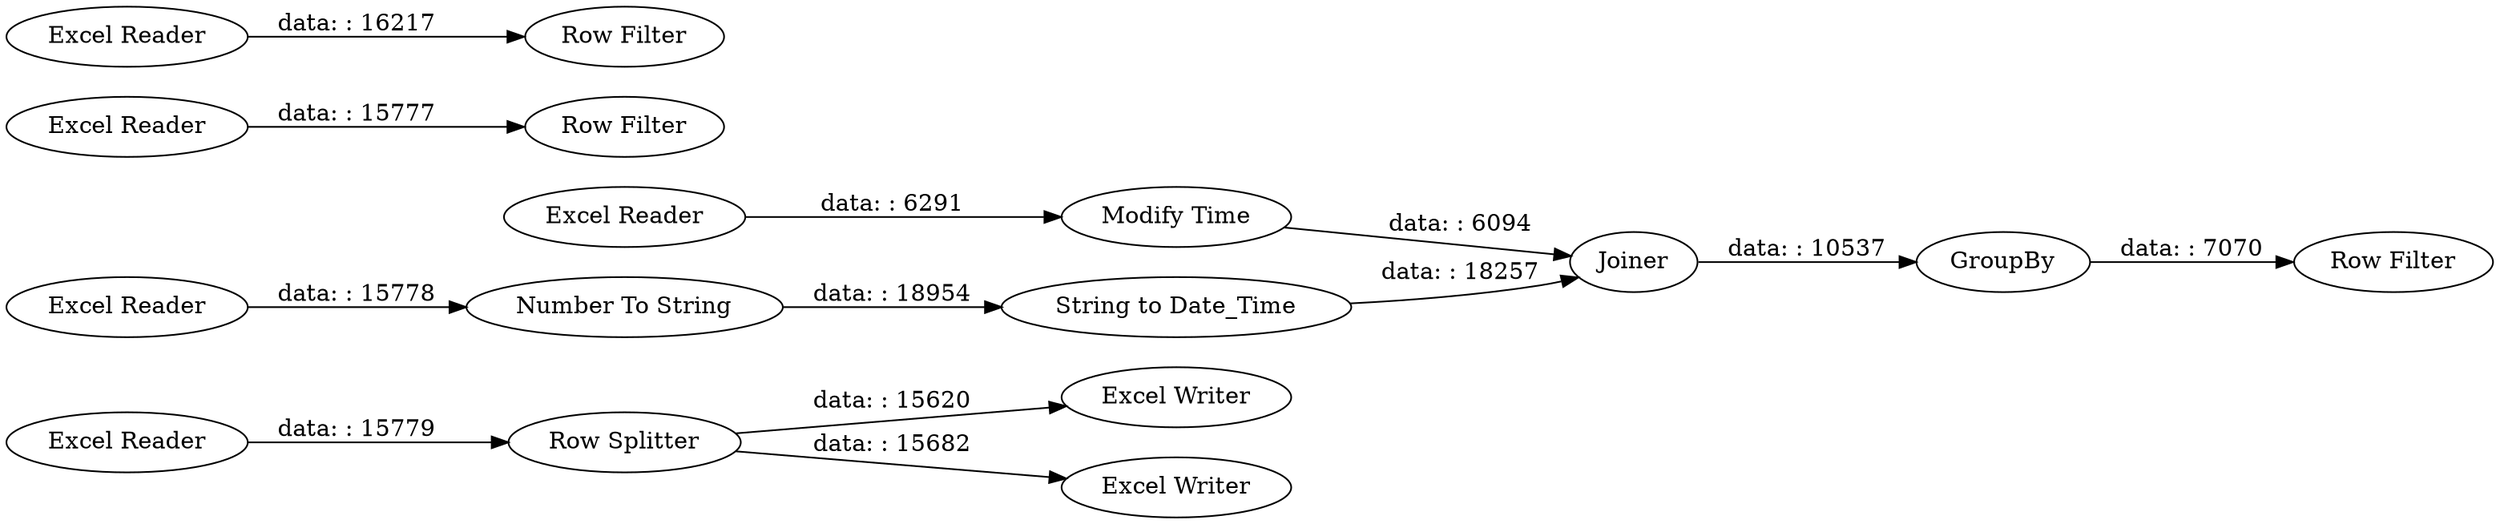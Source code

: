 digraph {
	"2713283481122722366_23" [label="Row Splitter"]
	"2713283481122722366_14" [label="Number To String"]
	"2713283481122722366_18" [label=GroupBy]
	"2713283481122722366_22" [label="Excel Reader"]
	"2713283481122722366_16" [label="Excel Reader"]
	"2713283481122722366_17" [label=Joiner]
	"2713283481122722366_2" [label="Row Filter"]
	"2713283481122722366_24" [label="Excel Writer"]
	"2713283481122722366_1" [label="Excel Reader"]
	"2713283481122722366_15" [label="String to Date_Time"]
	"2713283481122722366_25" [label="Excel Writer"]
	"2713283481122722366_21" [label="Row Filter"]
	"2713283481122722366_19" [label="Row Filter"]
	"2713283481122722366_20" [label="Excel Reader"]
	"2713283481122722366_12" [label="Modify Time"]
	"2713283481122722366_13" [label="Excel Reader"]
	"2713283481122722366_18" -> "2713283481122722366_19" [label="data: : 7070"]
	"2713283481122722366_13" -> "2713283481122722366_14" [label="data: : 15778"]
	"2713283481122722366_22" -> "2713283481122722366_23" [label="data: : 15779"]
	"2713283481122722366_14" -> "2713283481122722366_15" [label="data: : 18954"]
	"2713283481122722366_17" -> "2713283481122722366_18" [label="data: : 10537"]
	"2713283481122722366_1" -> "2713283481122722366_2" [label="data: : 15777"]
	"2713283481122722366_20" -> "2713283481122722366_21" [label="data: : 16217"]
	"2713283481122722366_15" -> "2713283481122722366_17" [label="data: : 18257"]
	"2713283481122722366_23" -> "2713283481122722366_24" [label="data: : 15620"]
	"2713283481122722366_12" -> "2713283481122722366_17" [label="data: : 6094"]
	"2713283481122722366_23" -> "2713283481122722366_25" [label="data: : 15682"]
	"2713283481122722366_16" -> "2713283481122722366_12" [label="data: : 6291"]
	rankdir=LR
}
